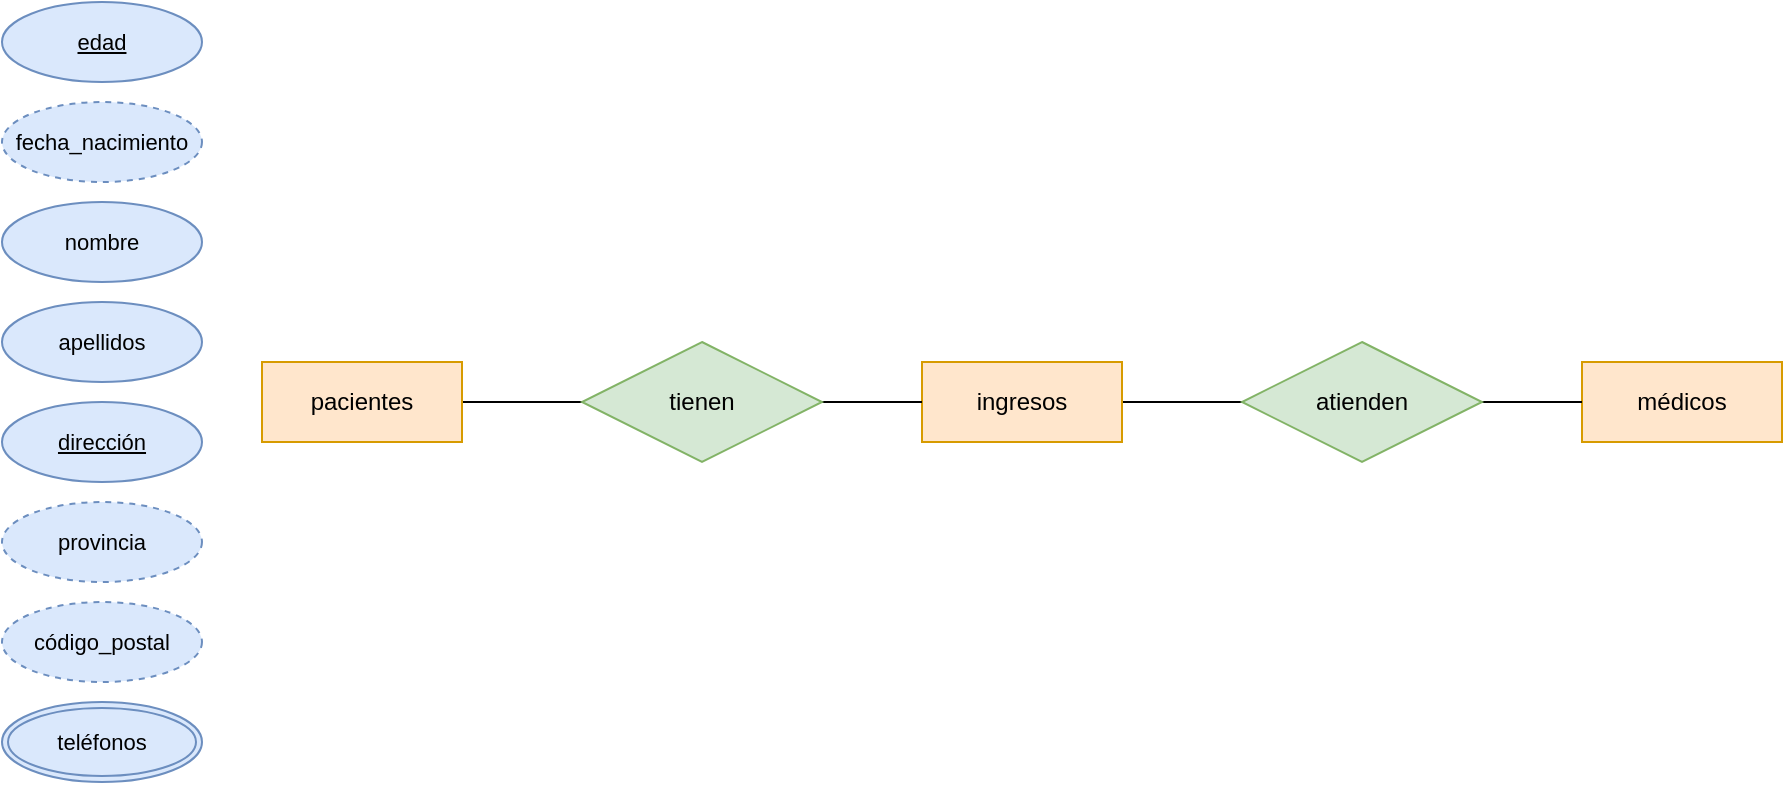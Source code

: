 <mxfile version="22.1.3" type="github">
  <diagram name="Página-1" id="IAEdC-_NnEa2JzYTUQMX">
    <mxGraphModel dx="2069" dy="831" grid="1" gridSize="10" guides="1" tooltips="1" connect="1" arrows="1" fold="1" page="1" pageScale="1" pageWidth="827" pageHeight="1169" math="0" shadow="0">
      <root>
        <mxCell id="0" />
        <mxCell id="1" parent="0" />
        <mxCell id="pMwjdMIliSxabNnvG3Ax-6" style="edgeStyle=orthogonalEdgeStyle;rounded=0;orthogonalLoop=1;jettySize=auto;html=1;exitX=1;exitY=0.5;exitDx=0;exitDy=0;entryX=0;entryY=0.5;entryDx=0;entryDy=0;endArrow=none;endFill=0;" edge="1" parent="1" source="pMwjdMIliSxabNnvG3Ax-1" target="pMwjdMIliSxabNnvG3Ax-4">
          <mxGeometry relative="1" as="geometry" />
        </mxCell>
        <mxCell id="pMwjdMIliSxabNnvG3Ax-1" value="pacientes" style="whiteSpace=wrap;html=1;align=center;fillColor=#ffe6cc;strokeColor=#d79b00;" vertex="1" parent="1">
          <mxGeometry x="110" y="300" width="100" height="40" as="geometry" />
        </mxCell>
        <mxCell id="pMwjdMIliSxabNnvG3Ax-8" style="edgeStyle=orthogonalEdgeStyle;shape=connector;rounded=0;orthogonalLoop=1;jettySize=auto;html=1;exitX=1;exitY=0.5;exitDx=0;exitDy=0;entryX=0;entryY=0.5;entryDx=0;entryDy=0;labelBackgroundColor=default;strokeColor=default;align=center;verticalAlign=middle;fontFamily=Helvetica;fontSize=11;fontColor=default;endArrow=none;endFill=0;" edge="1" parent="1" source="pMwjdMIliSxabNnvG3Ax-2" target="pMwjdMIliSxabNnvG3Ax-5">
          <mxGeometry relative="1" as="geometry" />
        </mxCell>
        <mxCell id="pMwjdMIliSxabNnvG3Ax-2" value="ingresos" style="whiteSpace=wrap;html=1;align=center;fillColor=#ffe6cc;strokeColor=#d79b00;" vertex="1" parent="1">
          <mxGeometry x="440" y="300" width="100" height="40" as="geometry" />
        </mxCell>
        <mxCell id="pMwjdMIliSxabNnvG3Ax-3" value="médicos" style="whiteSpace=wrap;html=1;align=center;fillColor=#ffe6cc;strokeColor=#d79b00;" vertex="1" parent="1">
          <mxGeometry x="770" y="300" width="100" height="40" as="geometry" />
        </mxCell>
        <mxCell id="pMwjdMIliSxabNnvG3Ax-7" style="edgeStyle=orthogonalEdgeStyle;shape=connector;rounded=0;orthogonalLoop=1;jettySize=auto;html=1;exitX=1;exitY=0.5;exitDx=0;exitDy=0;entryX=0;entryY=0.5;entryDx=0;entryDy=0;labelBackgroundColor=default;strokeColor=default;align=center;verticalAlign=middle;fontFamily=Helvetica;fontSize=11;fontColor=default;endArrow=none;endFill=0;" edge="1" parent="1" source="pMwjdMIliSxabNnvG3Ax-4" target="pMwjdMIliSxabNnvG3Ax-2">
          <mxGeometry relative="1" as="geometry" />
        </mxCell>
        <mxCell id="pMwjdMIliSxabNnvG3Ax-4" value="tienen" style="shape=rhombus;perimeter=rhombusPerimeter;whiteSpace=wrap;html=1;align=center;fillColor=#d5e8d4;strokeColor=#82b366;" vertex="1" parent="1">
          <mxGeometry x="270" y="290" width="120" height="60" as="geometry" />
        </mxCell>
        <mxCell id="pMwjdMIliSxabNnvG3Ax-9" style="edgeStyle=orthogonalEdgeStyle;shape=connector;rounded=0;orthogonalLoop=1;jettySize=auto;html=1;exitX=1;exitY=0.5;exitDx=0;exitDy=0;entryX=0;entryY=0.5;entryDx=0;entryDy=0;labelBackgroundColor=default;strokeColor=default;align=center;verticalAlign=middle;fontFamily=Helvetica;fontSize=11;fontColor=default;endArrow=none;endFill=0;" edge="1" parent="1" source="pMwjdMIliSxabNnvG3Ax-5" target="pMwjdMIliSxabNnvG3Ax-3">
          <mxGeometry relative="1" as="geometry" />
        </mxCell>
        <mxCell id="pMwjdMIliSxabNnvG3Ax-5" value="atienden" style="shape=rhombus;perimeter=rhombusPerimeter;whiteSpace=wrap;html=1;align=center;fillColor=#d5e8d4;strokeColor=#82b366;" vertex="1" parent="1">
          <mxGeometry x="600" y="290" width="120" height="60" as="geometry" />
        </mxCell>
        <mxCell id="pMwjdMIliSxabNnvG3Ax-10" value="apellidos" style="ellipse;whiteSpace=wrap;html=1;align=center;fontFamily=Helvetica;fontSize=11;fillColor=#dae8fc;strokeColor=#6c8ebf;" vertex="1" parent="1">
          <mxGeometry x="-20" y="270" width="100" height="40" as="geometry" />
        </mxCell>
        <mxCell id="pMwjdMIliSxabNnvG3Ax-11" value="nombre" style="ellipse;whiteSpace=wrap;html=1;align=center;fontFamily=Helvetica;fontSize=11;fillColor=#dae8fc;strokeColor=#6c8ebf;" vertex="1" parent="1">
          <mxGeometry x="-20" y="220" width="100" height="40" as="geometry" />
        </mxCell>
        <mxCell id="pMwjdMIliSxabNnvG3Ax-12" value="provincia" style="ellipse;whiteSpace=wrap;html=1;align=center;fontFamily=Helvetica;fontSize=11;fillColor=#dae8fc;strokeColor=#6c8ebf;dashed=1;" vertex="1" parent="1">
          <mxGeometry x="-20" y="370" width="100" height="40" as="geometry" />
        </mxCell>
        <mxCell id="pMwjdMIliSxabNnvG3Ax-13" value="dirección" style="ellipse;whiteSpace=wrap;html=1;align=center;fontFamily=Helvetica;fontSize=11;fillColor=#dae8fc;strokeColor=#6c8ebf;fontStyle=4" vertex="1" parent="1">
          <mxGeometry x="-20" y="320" width="100" height="40" as="geometry" />
        </mxCell>
        <mxCell id="pMwjdMIliSxabNnvG3Ax-15" value="código_postal" style="ellipse;whiteSpace=wrap;html=1;align=center;fontFamily=Helvetica;fontSize=11;fillColor=#dae8fc;strokeColor=#6c8ebf;dashed=1;" vertex="1" parent="1">
          <mxGeometry x="-20" y="420" width="100" height="40" as="geometry" />
        </mxCell>
        <mxCell id="pMwjdMIliSxabNnvG3Ax-17" value="teléfonos" style="ellipse;shape=doubleEllipse;margin=3;whiteSpace=wrap;html=1;align=center;fontFamily=Helvetica;fontSize=11;fillColor=#dae8fc;strokeColor=#6c8ebf;" vertex="1" parent="1">
          <mxGeometry x="-20" y="470" width="100" height="40" as="geometry" />
        </mxCell>
        <mxCell id="pMwjdMIliSxabNnvG3Ax-18" value="fecha_nacimiento" style="ellipse;whiteSpace=wrap;html=1;align=center;fontFamily=Helvetica;fontSize=11;fillColor=#dae8fc;strokeColor=#6c8ebf;dashed=1;" vertex="1" parent="1">
          <mxGeometry x="-20" y="170" width="100" height="40" as="geometry" />
        </mxCell>
        <mxCell id="pMwjdMIliSxabNnvG3Ax-19" value="edad" style="ellipse;whiteSpace=wrap;html=1;align=center;fontFamily=Helvetica;fontSize=11;fillColor=#dae8fc;strokeColor=#6c8ebf;fontStyle=4" vertex="1" parent="1">
          <mxGeometry x="-20" y="120" width="100" height="40" as="geometry" />
        </mxCell>
      </root>
    </mxGraphModel>
  </diagram>
</mxfile>
